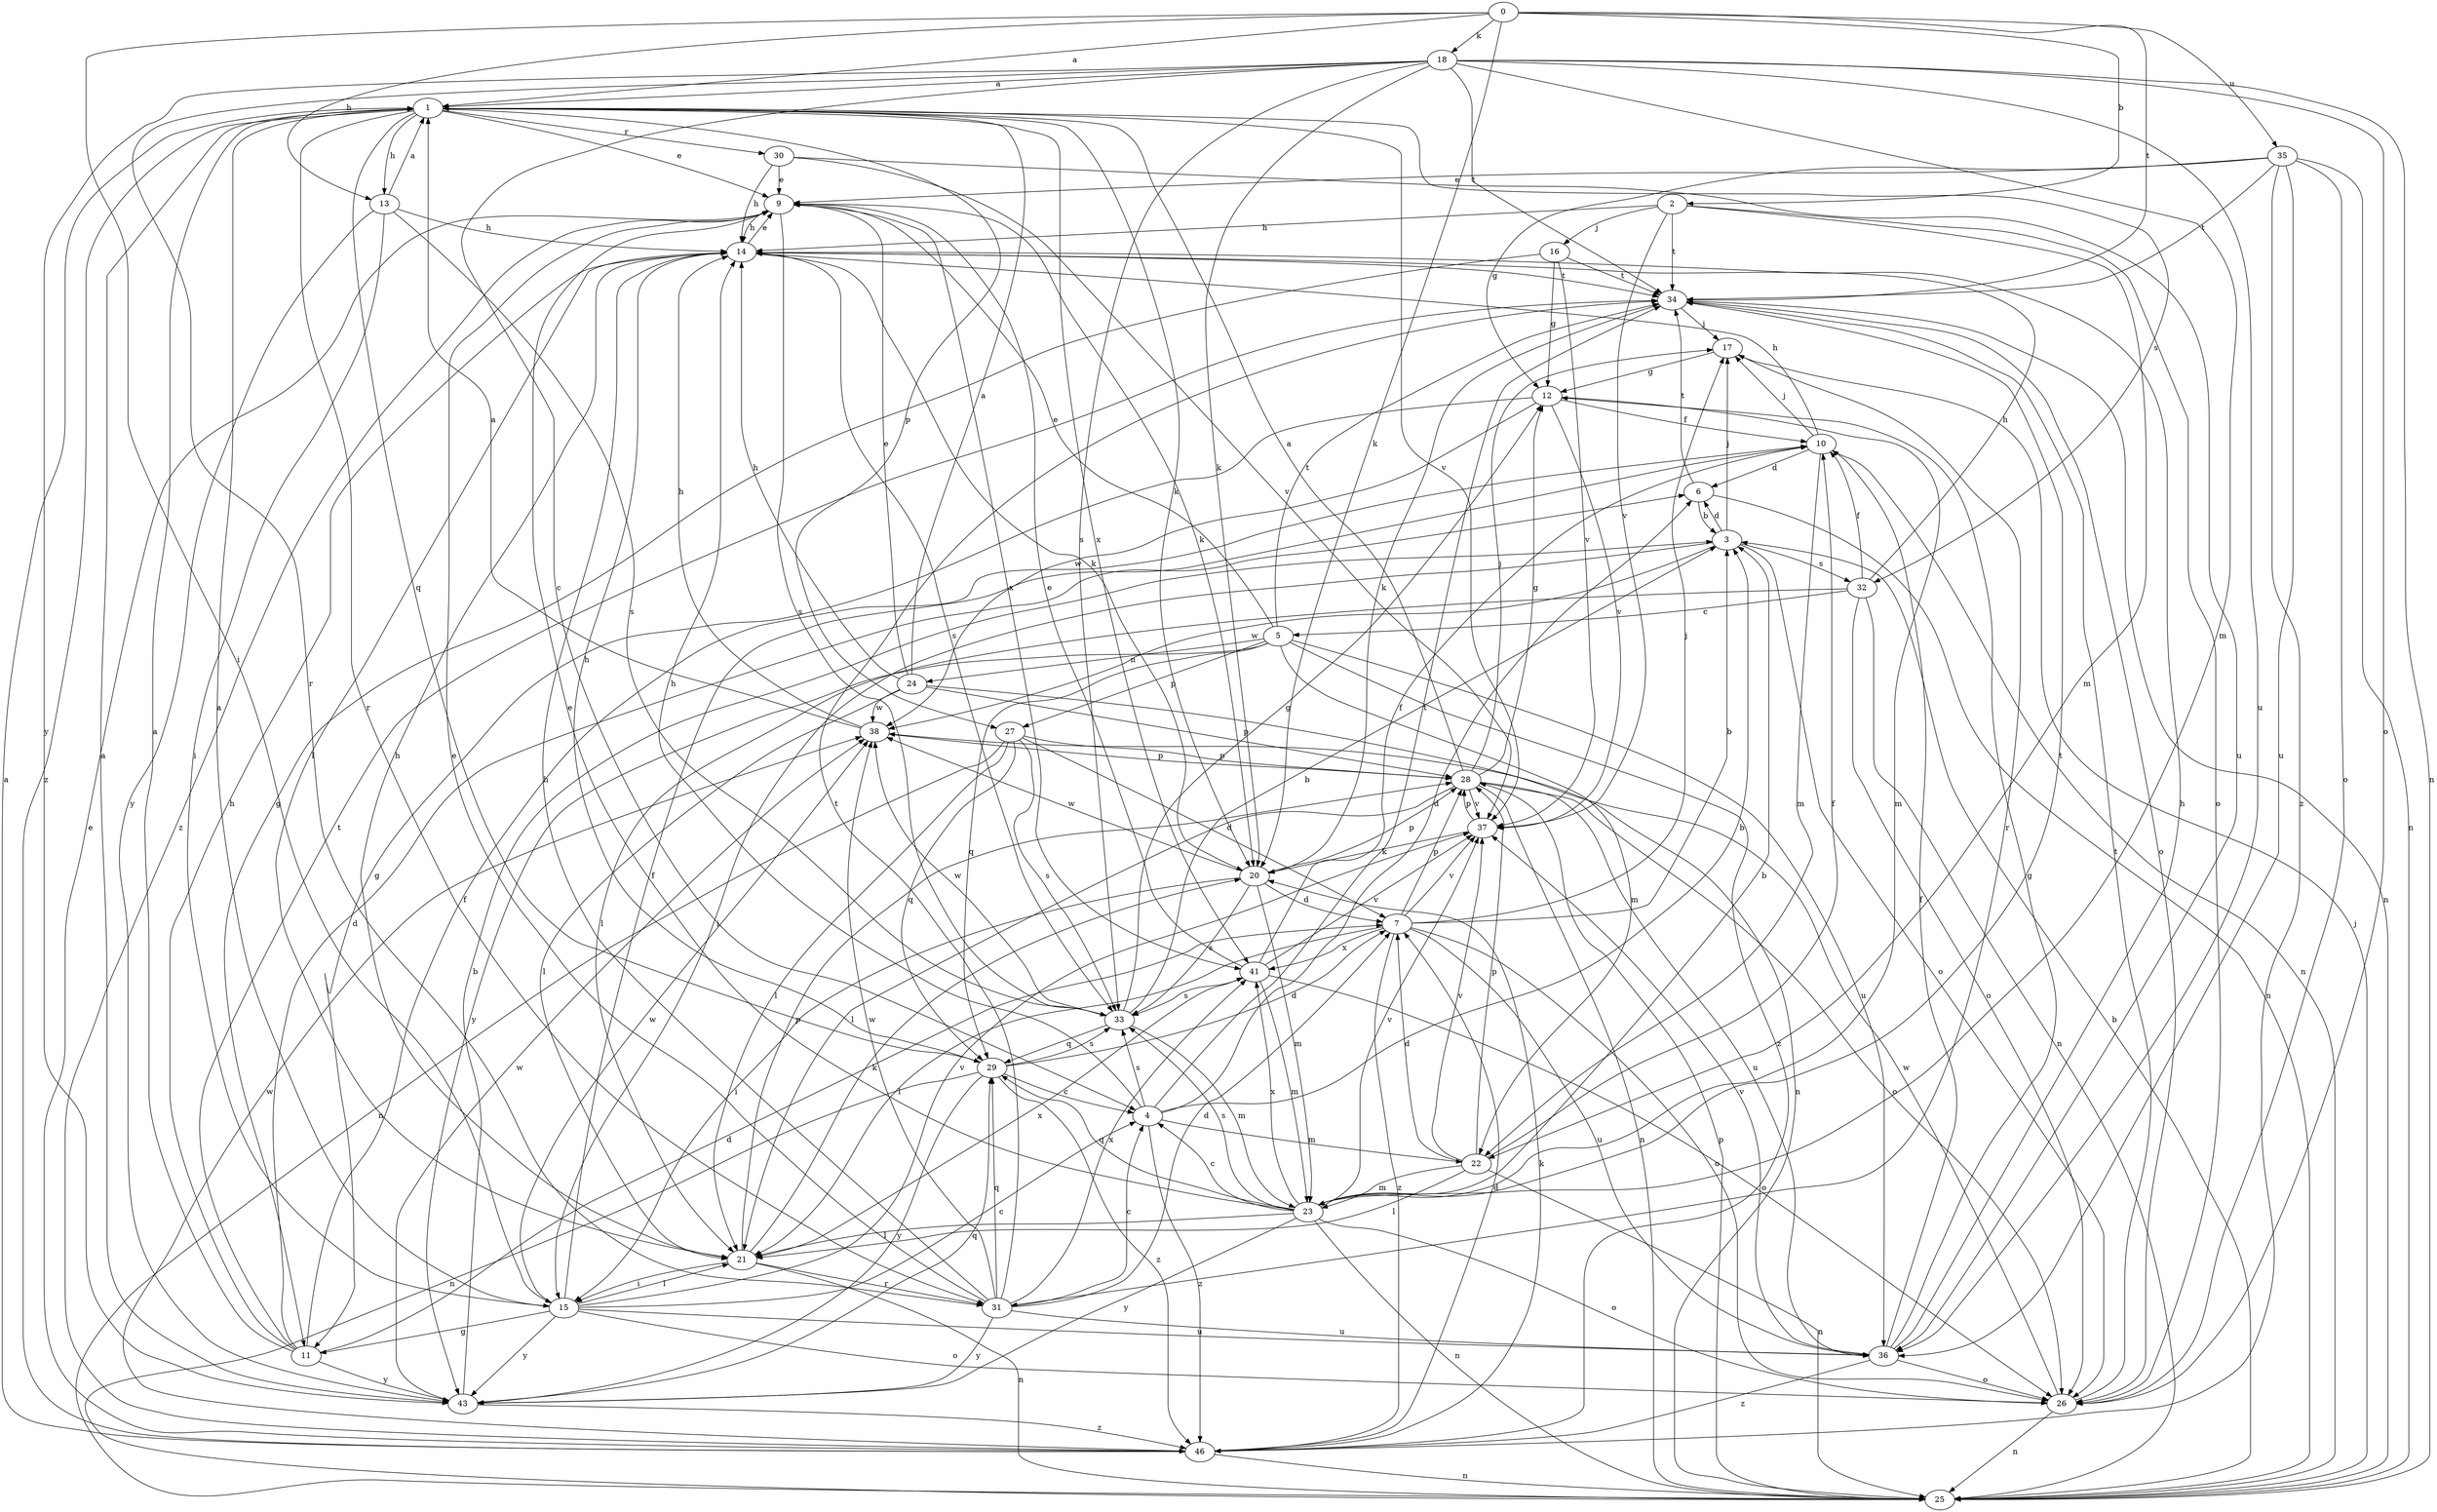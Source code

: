 strict digraph  {
0;
1;
2;
3;
4;
5;
6;
7;
9;
10;
11;
12;
13;
14;
15;
16;
17;
18;
20;
21;
22;
23;
24;
25;
26;
27;
28;
29;
30;
31;
32;
33;
34;
35;
36;
37;
38;
41;
43;
46;
0 -> 1  [label=a];
0 -> 2  [label=b];
0 -> 13  [label=h];
0 -> 15  [label=i];
0 -> 18  [label=k];
0 -> 20  [label=k];
0 -> 34  [label=t];
0 -> 35  [label=u];
1 -> 9  [label=e];
1 -> 13  [label=h];
1 -> 20  [label=k];
1 -> 27  [label=p];
1 -> 29  [label=q];
1 -> 30  [label=r];
1 -> 31  [label=r];
1 -> 32  [label=s];
1 -> 37  [label=v];
1 -> 41  [label=x];
1 -> 46  [label=z];
2 -> 14  [label=h];
2 -> 16  [label=j];
2 -> 22  [label=m];
2 -> 26  [label=o];
2 -> 34  [label=t];
2 -> 37  [label=v];
3 -> 6  [label=d];
3 -> 15  [label=i];
3 -> 17  [label=j];
3 -> 26  [label=o];
3 -> 32  [label=s];
3 -> 38  [label=w];
4 -> 3  [label=b];
4 -> 6  [label=d];
4 -> 14  [label=h];
4 -> 22  [label=m];
4 -> 33  [label=s];
4 -> 34  [label=t];
4 -> 46  [label=z];
5 -> 9  [label=e];
5 -> 22  [label=m];
5 -> 24  [label=n];
5 -> 27  [label=p];
5 -> 29  [label=q];
5 -> 34  [label=t];
5 -> 36  [label=u];
5 -> 43  [label=y];
5 -> 46  [label=z];
6 -> 3  [label=b];
6 -> 25  [label=n];
6 -> 34  [label=t];
7 -> 3  [label=b];
7 -> 17  [label=j];
7 -> 21  [label=l];
7 -> 26  [label=o];
7 -> 28  [label=p];
7 -> 36  [label=u];
7 -> 37  [label=v];
7 -> 41  [label=x];
7 -> 46  [label=z];
9 -> 14  [label=h];
9 -> 20  [label=k];
9 -> 33  [label=s];
9 -> 41  [label=x];
9 -> 46  [label=z];
10 -> 6  [label=d];
10 -> 14  [label=h];
10 -> 17  [label=j];
10 -> 22  [label=m];
10 -> 25  [label=n];
11 -> 1  [label=a];
11 -> 6  [label=d];
11 -> 7  [label=d];
11 -> 10  [label=f];
11 -> 14  [label=h];
11 -> 34  [label=t];
11 -> 43  [label=y];
12 -> 10  [label=f];
12 -> 11  [label=g];
12 -> 23  [label=m];
12 -> 37  [label=v];
12 -> 38  [label=w];
13 -> 1  [label=a];
13 -> 14  [label=h];
13 -> 15  [label=i];
13 -> 33  [label=s];
13 -> 43  [label=y];
14 -> 9  [label=e];
14 -> 20  [label=k];
14 -> 21  [label=l];
14 -> 33  [label=s];
14 -> 34  [label=t];
15 -> 1  [label=a];
15 -> 4  [label=c];
15 -> 10  [label=f];
15 -> 11  [label=g];
15 -> 21  [label=l];
15 -> 26  [label=o];
15 -> 36  [label=u];
15 -> 37  [label=v];
15 -> 38  [label=w];
15 -> 43  [label=y];
16 -> 11  [label=g];
16 -> 12  [label=g];
16 -> 34  [label=t];
16 -> 37  [label=v];
17 -> 12  [label=g];
17 -> 31  [label=r];
18 -> 1  [label=a];
18 -> 4  [label=c];
18 -> 20  [label=k];
18 -> 23  [label=m];
18 -> 25  [label=n];
18 -> 26  [label=o];
18 -> 31  [label=r];
18 -> 33  [label=s];
18 -> 34  [label=t];
18 -> 36  [label=u];
18 -> 43  [label=y];
20 -> 7  [label=d];
20 -> 15  [label=i];
20 -> 23  [label=m];
20 -> 28  [label=p];
20 -> 33  [label=s];
20 -> 38  [label=w];
21 -> 14  [label=h];
21 -> 15  [label=i];
21 -> 20  [label=k];
21 -> 25  [label=n];
21 -> 28  [label=p];
21 -> 31  [label=r];
21 -> 41  [label=x];
22 -> 7  [label=d];
22 -> 10  [label=f];
22 -> 21  [label=l];
22 -> 23  [label=m];
22 -> 25  [label=n];
22 -> 28  [label=p];
22 -> 37  [label=v];
23 -> 3  [label=b];
23 -> 4  [label=c];
23 -> 9  [label=e];
23 -> 21  [label=l];
23 -> 25  [label=n];
23 -> 26  [label=o];
23 -> 29  [label=q];
23 -> 33  [label=s];
23 -> 34  [label=t];
23 -> 37  [label=v];
23 -> 41  [label=x];
23 -> 43  [label=y];
24 -> 1  [label=a];
24 -> 9  [label=e];
24 -> 14  [label=h];
24 -> 21  [label=l];
24 -> 25  [label=n];
24 -> 28  [label=p];
24 -> 38  [label=w];
25 -> 3  [label=b];
25 -> 17  [label=j];
25 -> 28  [label=p];
26 -> 25  [label=n];
26 -> 34  [label=t];
26 -> 38  [label=w];
27 -> 7  [label=d];
27 -> 21  [label=l];
27 -> 25  [label=n];
27 -> 28  [label=p];
27 -> 29  [label=q];
27 -> 33  [label=s];
28 -> 1  [label=a];
28 -> 12  [label=g];
28 -> 17  [label=j];
28 -> 21  [label=l];
28 -> 25  [label=n];
28 -> 26  [label=o];
28 -> 36  [label=u];
28 -> 37  [label=v];
29 -> 4  [label=c];
29 -> 7  [label=d];
29 -> 14  [label=h];
29 -> 25  [label=n];
29 -> 33  [label=s];
29 -> 43  [label=y];
29 -> 46  [label=z];
30 -> 9  [label=e];
30 -> 14  [label=h];
30 -> 36  [label=u];
30 -> 37  [label=v];
31 -> 4  [label=c];
31 -> 7  [label=d];
31 -> 9  [label=e];
31 -> 14  [label=h];
31 -> 29  [label=q];
31 -> 34  [label=t];
31 -> 36  [label=u];
31 -> 38  [label=w];
31 -> 41  [label=x];
31 -> 43  [label=y];
32 -> 5  [label=c];
32 -> 10  [label=f];
32 -> 14  [label=h];
32 -> 21  [label=l];
32 -> 25  [label=n];
32 -> 26  [label=o];
33 -> 3  [label=b];
33 -> 12  [label=g];
33 -> 23  [label=m];
33 -> 29  [label=q];
33 -> 38  [label=w];
34 -> 17  [label=j];
34 -> 20  [label=k];
34 -> 25  [label=n];
34 -> 26  [label=o];
35 -> 9  [label=e];
35 -> 12  [label=g];
35 -> 25  [label=n];
35 -> 26  [label=o];
35 -> 34  [label=t];
35 -> 36  [label=u];
35 -> 46  [label=z];
36 -> 10  [label=f];
36 -> 12  [label=g];
36 -> 14  [label=h];
36 -> 26  [label=o];
36 -> 37  [label=v];
36 -> 46  [label=z];
37 -> 20  [label=k];
37 -> 28  [label=p];
38 -> 1  [label=a];
38 -> 14  [label=h];
38 -> 28  [label=p];
41 -> 9  [label=e];
41 -> 10  [label=f];
41 -> 23  [label=m];
41 -> 26  [label=o];
41 -> 33  [label=s];
41 -> 37  [label=v];
43 -> 1  [label=a];
43 -> 3  [label=b];
43 -> 29  [label=q];
43 -> 38  [label=w];
43 -> 46  [label=z];
46 -> 1  [label=a];
46 -> 7  [label=d];
46 -> 9  [label=e];
46 -> 20  [label=k];
46 -> 25  [label=n];
46 -> 38  [label=w];
}
